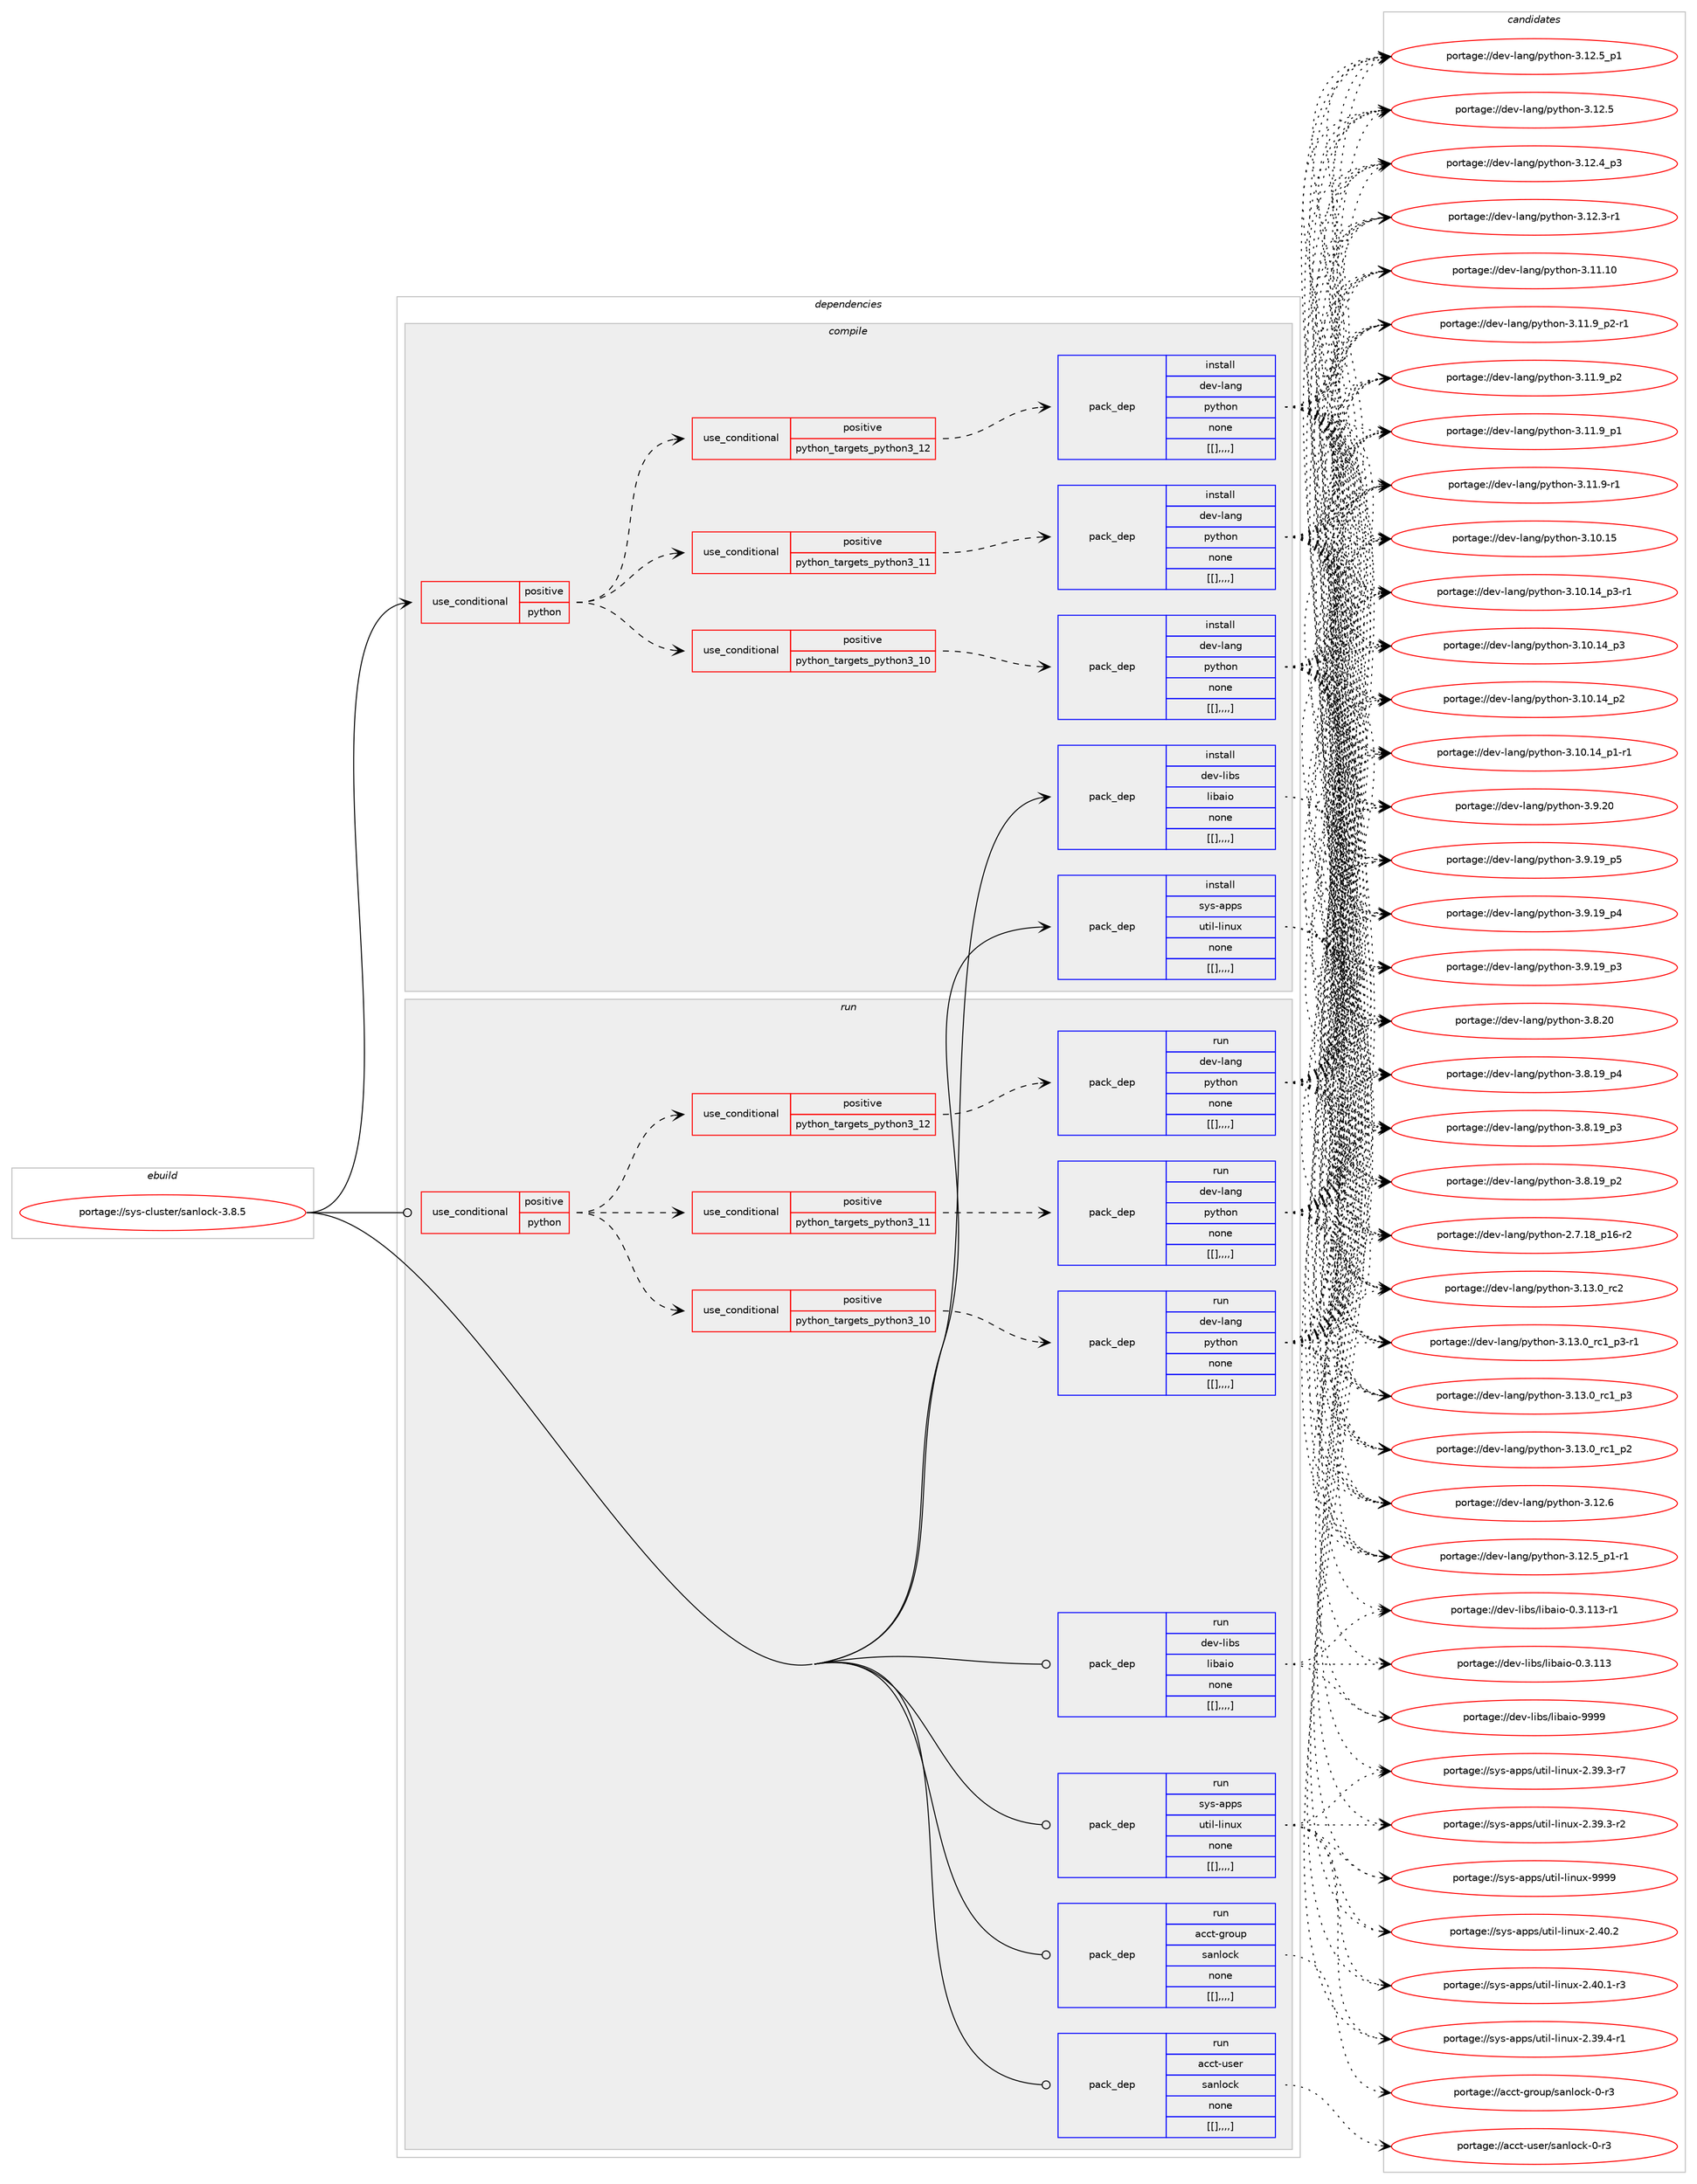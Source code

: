 digraph prolog {

# *************
# Graph options
# *************

newrank=true;
concentrate=true;
compound=true;
graph [rankdir=LR,fontname=Helvetica,fontsize=10,ranksep=1.5];#, ranksep=2.5, nodesep=0.2];
edge  [arrowhead=vee];
node  [fontname=Helvetica,fontsize=10];

# **********
# The ebuild
# **********

subgraph cluster_leftcol {
color=gray;
label=<<i>ebuild</i>>;
id [label="portage://sys-cluster/sanlock-3.8.5", color=red, width=4, href="../sys-cluster/sanlock-3.8.5.svg"];
}

# ****************
# The dependencies
# ****************

subgraph cluster_midcol {
color=gray;
label=<<i>dependencies</i>>;
subgraph cluster_compile {
fillcolor="#eeeeee";
style=filled;
label=<<i>compile</i>>;
subgraph cond119126 {
dependency449454 [label=<<TABLE BORDER="0" CELLBORDER="1" CELLSPACING="0" CELLPADDING="4"><TR><TD ROWSPAN="3" CELLPADDING="10">use_conditional</TD></TR><TR><TD>positive</TD></TR><TR><TD>python</TD></TR></TABLE>>, shape=none, color=red];
subgraph cond119127 {
dependency449455 [label=<<TABLE BORDER="0" CELLBORDER="1" CELLSPACING="0" CELLPADDING="4"><TR><TD ROWSPAN="3" CELLPADDING="10">use_conditional</TD></TR><TR><TD>positive</TD></TR><TR><TD>python_targets_python3_10</TD></TR></TABLE>>, shape=none, color=red];
subgraph pack327249 {
dependency449456 [label=<<TABLE BORDER="0" CELLBORDER="1" CELLSPACING="0" CELLPADDING="4" WIDTH="220"><TR><TD ROWSPAN="6" CELLPADDING="30">pack_dep</TD></TR><TR><TD WIDTH="110">install</TD></TR><TR><TD>dev-lang</TD></TR><TR><TD>python</TD></TR><TR><TD>none</TD></TR><TR><TD>[[],,,,]</TD></TR></TABLE>>, shape=none, color=blue];
}
dependency449455:e -> dependency449456:w [weight=20,style="dashed",arrowhead="vee"];
}
dependency449454:e -> dependency449455:w [weight=20,style="dashed",arrowhead="vee"];
subgraph cond119128 {
dependency449457 [label=<<TABLE BORDER="0" CELLBORDER="1" CELLSPACING="0" CELLPADDING="4"><TR><TD ROWSPAN="3" CELLPADDING="10">use_conditional</TD></TR><TR><TD>positive</TD></TR><TR><TD>python_targets_python3_11</TD></TR></TABLE>>, shape=none, color=red];
subgraph pack327250 {
dependency449458 [label=<<TABLE BORDER="0" CELLBORDER="1" CELLSPACING="0" CELLPADDING="4" WIDTH="220"><TR><TD ROWSPAN="6" CELLPADDING="30">pack_dep</TD></TR><TR><TD WIDTH="110">install</TD></TR><TR><TD>dev-lang</TD></TR><TR><TD>python</TD></TR><TR><TD>none</TD></TR><TR><TD>[[],,,,]</TD></TR></TABLE>>, shape=none, color=blue];
}
dependency449457:e -> dependency449458:w [weight=20,style="dashed",arrowhead="vee"];
}
dependency449454:e -> dependency449457:w [weight=20,style="dashed",arrowhead="vee"];
subgraph cond119129 {
dependency449459 [label=<<TABLE BORDER="0" CELLBORDER="1" CELLSPACING="0" CELLPADDING="4"><TR><TD ROWSPAN="3" CELLPADDING="10">use_conditional</TD></TR><TR><TD>positive</TD></TR><TR><TD>python_targets_python3_12</TD></TR></TABLE>>, shape=none, color=red];
subgraph pack327251 {
dependency449460 [label=<<TABLE BORDER="0" CELLBORDER="1" CELLSPACING="0" CELLPADDING="4" WIDTH="220"><TR><TD ROWSPAN="6" CELLPADDING="30">pack_dep</TD></TR><TR><TD WIDTH="110">install</TD></TR><TR><TD>dev-lang</TD></TR><TR><TD>python</TD></TR><TR><TD>none</TD></TR><TR><TD>[[],,,,]</TD></TR></TABLE>>, shape=none, color=blue];
}
dependency449459:e -> dependency449460:w [weight=20,style="dashed",arrowhead="vee"];
}
dependency449454:e -> dependency449459:w [weight=20,style="dashed",arrowhead="vee"];
}
id:e -> dependency449454:w [weight=20,style="solid",arrowhead="vee"];
subgraph pack327252 {
dependency449461 [label=<<TABLE BORDER="0" CELLBORDER="1" CELLSPACING="0" CELLPADDING="4" WIDTH="220"><TR><TD ROWSPAN="6" CELLPADDING="30">pack_dep</TD></TR><TR><TD WIDTH="110">install</TD></TR><TR><TD>dev-libs</TD></TR><TR><TD>libaio</TD></TR><TR><TD>none</TD></TR><TR><TD>[[],,,,]</TD></TR></TABLE>>, shape=none, color=blue];
}
id:e -> dependency449461:w [weight=20,style="solid",arrowhead="vee"];
subgraph pack327253 {
dependency449462 [label=<<TABLE BORDER="0" CELLBORDER="1" CELLSPACING="0" CELLPADDING="4" WIDTH="220"><TR><TD ROWSPAN="6" CELLPADDING="30">pack_dep</TD></TR><TR><TD WIDTH="110">install</TD></TR><TR><TD>sys-apps</TD></TR><TR><TD>util-linux</TD></TR><TR><TD>none</TD></TR><TR><TD>[[],,,,]</TD></TR></TABLE>>, shape=none, color=blue];
}
id:e -> dependency449462:w [weight=20,style="solid",arrowhead="vee"];
}
subgraph cluster_compileandrun {
fillcolor="#eeeeee";
style=filled;
label=<<i>compile and run</i>>;
}
subgraph cluster_run {
fillcolor="#eeeeee";
style=filled;
label=<<i>run</i>>;
subgraph cond119130 {
dependency449463 [label=<<TABLE BORDER="0" CELLBORDER="1" CELLSPACING="0" CELLPADDING="4"><TR><TD ROWSPAN="3" CELLPADDING="10">use_conditional</TD></TR><TR><TD>positive</TD></TR><TR><TD>python</TD></TR></TABLE>>, shape=none, color=red];
subgraph cond119131 {
dependency449464 [label=<<TABLE BORDER="0" CELLBORDER="1" CELLSPACING="0" CELLPADDING="4"><TR><TD ROWSPAN="3" CELLPADDING="10">use_conditional</TD></TR><TR><TD>positive</TD></TR><TR><TD>python_targets_python3_10</TD></TR></TABLE>>, shape=none, color=red];
subgraph pack327254 {
dependency449465 [label=<<TABLE BORDER="0" CELLBORDER="1" CELLSPACING="0" CELLPADDING="4" WIDTH="220"><TR><TD ROWSPAN="6" CELLPADDING="30">pack_dep</TD></TR><TR><TD WIDTH="110">run</TD></TR><TR><TD>dev-lang</TD></TR><TR><TD>python</TD></TR><TR><TD>none</TD></TR><TR><TD>[[],,,,]</TD></TR></TABLE>>, shape=none, color=blue];
}
dependency449464:e -> dependency449465:w [weight=20,style="dashed",arrowhead="vee"];
}
dependency449463:e -> dependency449464:w [weight=20,style="dashed",arrowhead="vee"];
subgraph cond119132 {
dependency449466 [label=<<TABLE BORDER="0" CELLBORDER="1" CELLSPACING="0" CELLPADDING="4"><TR><TD ROWSPAN="3" CELLPADDING="10">use_conditional</TD></TR><TR><TD>positive</TD></TR><TR><TD>python_targets_python3_11</TD></TR></TABLE>>, shape=none, color=red];
subgraph pack327255 {
dependency449467 [label=<<TABLE BORDER="0" CELLBORDER="1" CELLSPACING="0" CELLPADDING="4" WIDTH="220"><TR><TD ROWSPAN="6" CELLPADDING="30">pack_dep</TD></TR><TR><TD WIDTH="110">run</TD></TR><TR><TD>dev-lang</TD></TR><TR><TD>python</TD></TR><TR><TD>none</TD></TR><TR><TD>[[],,,,]</TD></TR></TABLE>>, shape=none, color=blue];
}
dependency449466:e -> dependency449467:w [weight=20,style="dashed",arrowhead="vee"];
}
dependency449463:e -> dependency449466:w [weight=20,style="dashed",arrowhead="vee"];
subgraph cond119133 {
dependency449468 [label=<<TABLE BORDER="0" CELLBORDER="1" CELLSPACING="0" CELLPADDING="4"><TR><TD ROWSPAN="3" CELLPADDING="10">use_conditional</TD></TR><TR><TD>positive</TD></TR><TR><TD>python_targets_python3_12</TD></TR></TABLE>>, shape=none, color=red];
subgraph pack327256 {
dependency449469 [label=<<TABLE BORDER="0" CELLBORDER="1" CELLSPACING="0" CELLPADDING="4" WIDTH="220"><TR><TD ROWSPAN="6" CELLPADDING="30">pack_dep</TD></TR><TR><TD WIDTH="110">run</TD></TR><TR><TD>dev-lang</TD></TR><TR><TD>python</TD></TR><TR><TD>none</TD></TR><TR><TD>[[],,,,]</TD></TR></TABLE>>, shape=none, color=blue];
}
dependency449468:e -> dependency449469:w [weight=20,style="dashed",arrowhead="vee"];
}
dependency449463:e -> dependency449468:w [weight=20,style="dashed",arrowhead="vee"];
}
id:e -> dependency449463:w [weight=20,style="solid",arrowhead="odot"];
subgraph pack327257 {
dependency449470 [label=<<TABLE BORDER="0" CELLBORDER="1" CELLSPACING="0" CELLPADDING="4" WIDTH="220"><TR><TD ROWSPAN="6" CELLPADDING="30">pack_dep</TD></TR><TR><TD WIDTH="110">run</TD></TR><TR><TD>acct-group</TD></TR><TR><TD>sanlock</TD></TR><TR><TD>none</TD></TR><TR><TD>[[],,,,]</TD></TR></TABLE>>, shape=none, color=blue];
}
id:e -> dependency449470:w [weight=20,style="solid",arrowhead="odot"];
subgraph pack327258 {
dependency449471 [label=<<TABLE BORDER="0" CELLBORDER="1" CELLSPACING="0" CELLPADDING="4" WIDTH="220"><TR><TD ROWSPAN="6" CELLPADDING="30">pack_dep</TD></TR><TR><TD WIDTH="110">run</TD></TR><TR><TD>acct-user</TD></TR><TR><TD>sanlock</TD></TR><TR><TD>none</TD></TR><TR><TD>[[],,,,]</TD></TR></TABLE>>, shape=none, color=blue];
}
id:e -> dependency449471:w [weight=20,style="solid",arrowhead="odot"];
subgraph pack327259 {
dependency449472 [label=<<TABLE BORDER="0" CELLBORDER="1" CELLSPACING="0" CELLPADDING="4" WIDTH="220"><TR><TD ROWSPAN="6" CELLPADDING="30">pack_dep</TD></TR><TR><TD WIDTH="110">run</TD></TR><TR><TD>dev-libs</TD></TR><TR><TD>libaio</TD></TR><TR><TD>none</TD></TR><TR><TD>[[],,,,]</TD></TR></TABLE>>, shape=none, color=blue];
}
id:e -> dependency449472:w [weight=20,style="solid",arrowhead="odot"];
subgraph pack327260 {
dependency449473 [label=<<TABLE BORDER="0" CELLBORDER="1" CELLSPACING="0" CELLPADDING="4" WIDTH="220"><TR><TD ROWSPAN="6" CELLPADDING="30">pack_dep</TD></TR><TR><TD WIDTH="110">run</TD></TR><TR><TD>sys-apps</TD></TR><TR><TD>util-linux</TD></TR><TR><TD>none</TD></TR><TR><TD>[[],,,,]</TD></TR></TABLE>>, shape=none, color=blue];
}
id:e -> dependency449473:w [weight=20,style="solid",arrowhead="odot"];
}
}

# **************
# The candidates
# **************

subgraph cluster_choices {
rank=same;
color=gray;
label=<<i>candidates</i>>;

subgraph choice327249 {
color=black;
nodesep=1;
choice10010111845108971101034711212111610411111045514649514648951149950 [label="portage://dev-lang/python-3.13.0_rc2", color=red, width=4,href="../dev-lang/python-3.13.0_rc2.svg"];
choice1001011184510897110103471121211161041111104551464951464895114994995112514511449 [label="portage://dev-lang/python-3.13.0_rc1_p3-r1", color=red, width=4,href="../dev-lang/python-3.13.0_rc1_p3-r1.svg"];
choice100101118451089711010347112121116104111110455146495146489511499499511251 [label="portage://dev-lang/python-3.13.0_rc1_p3", color=red, width=4,href="../dev-lang/python-3.13.0_rc1_p3.svg"];
choice100101118451089711010347112121116104111110455146495146489511499499511250 [label="portage://dev-lang/python-3.13.0_rc1_p2", color=red, width=4,href="../dev-lang/python-3.13.0_rc1_p2.svg"];
choice10010111845108971101034711212111610411111045514649504654 [label="portage://dev-lang/python-3.12.6", color=red, width=4,href="../dev-lang/python-3.12.6.svg"];
choice1001011184510897110103471121211161041111104551464950465395112494511449 [label="portage://dev-lang/python-3.12.5_p1-r1", color=red, width=4,href="../dev-lang/python-3.12.5_p1-r1.svg"];
choice100101118451089711010347112121116104111110455146495046539511249 [label="portage://dev-lang/python-3.12.5_p1", color=red, width=4,href="../dev-lang/python-3.12.5_p1.svg"];
choice10010111845108971101034711212111610411111045514649504653 [label="portage://dev-lang/python-3.12.5", color=red, width=4,href="../dev-lang/python-3.12.5.svg"];
choice100101118451089711010347112121116104111110455146495046529511251 [label="portage://dev-lang/python-3.12.4_p3", color=red, width=4,href="../dev-lang/python-3.12.4_p3.svg"];
choice100101118451089711010347112121116104111110455146495046514511449 [label="portage://dev-lang/python-3.12.3-r1", color=red, width=4,href="../dev-lang/python-3.12.3-r1.svg"];
choice1001011184510897110103471121211161041111104551464949464948 [label="portage://dev-lang/python-3.11.10", color=red, width=4,href="../dev-lang/python-3.11.10.svg"];
choice1001011184510897110103471121211161041111104551464949465795112504511449 [label="portage://dev-lang/python-3.11.9_p2-r1", color=red, width=4,href="../dev-lang/python-3.11.9_p2-r1.svg"];
choice100101118451089711010347112121116104111110455146494946579511250 [label="portage://dev-lang/python-3.11.9_p2", color=red, width=4,href="../dev-lang/python-3.11.9_p2.svg"];
choice100101118451089711010347112121116104111110455146494946579511249 [label="portage://dev-lang/python-3.11.9_p1", color=red, width=4,href="../dev-lang/python-3.11.9_p1.svg"];
choice100101118451089711010347112121116104111110455146494946574511449 [label="portage://dev-lang/python-3.11.9-r1", color=red, width=4,href="../dev-lang/python-3.11.9-r1.svg"];
choice1001011184510897110103471121211161041111104551464948464953 [label="portage://dev-lang/python-3.10.15", color=red, width=4,href="../dev-lang/python-3.10.15.svg"];
choice100101118451089711010347112121116104111110455146494846495295112514511449 [label="portage://dev-lang/python-3.10.14_p3-r1", color=red, width=4,href="../dev-lang/python-3.10.14_p3-r1.svg"];
choice10010111845108971101034711212111610411111045514649484649529511251 [label="portage://dev-lang/python-3.10.14_p3", color=red, width=4,href="../dev-lang/python-3.10.14_p3.svg"];
choice10010111845108971101034711212111610411111045514649484649529511250 [label="portage://dev-lang/python-3.10.14_p2", color=red, width=4,href="../dev-lang/python-3.10.14_p2.svg"];
choice100101118451089711010347112121116104111110455146494846495295112494511449 [label="portage://dev-lang/python-3.10.14_p1-r1", color=red, width=4,href="../dev-lang/python-3.10.14_p1-r1.svg"];
choice10010111845108971101034711212111610411111045514657465048 [label="portage://dev-lang/python-3.9.20", color=red, width=4,href="../dev-lang/python-3.9.20.svg"];
choice100101118451089711010347112121116104111110455146574649579511253 [label="portage://dev-lang/python-3.9.19_p5", color=red, width=4,href="../dev-lang/python-3.9.19_p5.svg"];
choice100101118451089711010347112121116104111110455146574649579511252 [label="portage://dev-lang/python-3.9.19_p4", color=red, width=4,href="../dev-lang/python-3.9.19_p4.svg"];
choice100101118451089711010347112121116104111110455146574649579511251 [label="portage://dev-lang/python-3.9.19_p3", color=red, width=4,href="../dev-lang/python-3.9.19_p3.svg"];
choice10010111845108971101034711212111610411111045514656465048 [label="portage://dev-lang/python-3.8.20", color=red, width=4,href="../dev-lang/python-3.8.20.svg"];
choice100101118451089711010347112121116104111110455146564649579511252 [label="portage://dev-lang/python-3.8.19_p4", color=red, width=4,href="../dev-lang/python-3.8.19_p4.svg"];
choice100101118451089711010347112121116104111110455146564649579511251 [label="portage://dev-lang/python-3.8.19_p3", color=red, width=4,href="../dev-lang/python-3.8.19_p3.svg"];
choice100101118451089711010347112121116104111110455146564649579511250 [label="portage://dev-lang/python-3.8.19_p2", color=red, width=4,href="../dev-lang/python-3.8.19_p2.svg"];
choice100101118451089711010347112121116104111110455046554649569511249544511450 [label="portage://dev-lang/python-2.7.18_p16-r2", color=red, width=4,href="../dev-lang/python-2.7.18_p16-r2.svg"];
dependency449456:e -> choice10010111845108971101034711212111610411111045514649514648951149950:w [style=dotted,weight="100"];
dependency449456:e -> choice1001011184510897110103471121211161041111104551464951464895114994995112514511449:w [style=dotted,weight="100"];
dependency449456:e -> choice100101118451089711010347112121116104111110455146495146489511499499511251:w [style=dotted,weight="100"];
dependency449456:e -> choice100101118451089711010347112121116104111110455146495146489511499499511250:w [style=dotted,weight="100"];
dependency449456:e -> choice10010111845108971101034711212111610411111045514649504654:w [style=dotted,weight="100"];
dependency449456:e -> choice1001011184510897110103471121211161041111104551464950465395112494511449:w [style=dotted,weight="100"];
dependency449456:e -> choice100101118451089711010347112121116104111110455146495046539511249:w [style=dotted,weight="100"];
dependency449456:e -> choice10010111845108971101034711212111610411111045514649504653:w [style=dotted,weight="100"];
dependency449456:e -> choice100101118451089711010347112121116104111110455146495046529511251:w [style=dotted,weight="100"];
dependency449456:e -> choice100101118451089711010347112121116104111110455146495046514511449:w [style=dotted,weight="100"];
dependency449456:e -> choice1001011184510897110103471121211161041111104551464949464948:w [style=dotted,weight="100"];
dependency449456:e -> choice1001011184510897110103471121211161041111104551464949465795112504511449:w [style=dotted,weight="100"];
dependency449456:e -> choice100101118451089711010347112121116104111110455146494946579511250:w [style=dotted,weight="100"];
dependency449456:e -> choice100101118451089711010347112121116104111110455146494946579511249:w [style=dotted,weight="100"];
dependency449456:e -> choice100101118451089711010347112121116104111110455146494946574511449:w [style=dotted,weight="100"];
dependency449456:e -> choice1001011184510897110103471121211161041111104551464948464953:w [style=dotted,weight="100"];
dependency449456:e -> choice100101118451089711010347112121116104111110455146494846495295112514511449:w [style=dotted,weight="100"];
dependency449456:e -> choice10010111845108971101034711212111610411111045514649484649529511251:w [style=dotted,weight="100"];
dependency449456:e -> choice10010111845108971101034711212111610411111045514649484649529511250:w [style=dotted,weight="100"];
dependency449456:e -> choice100101118451089711010347112121116104111110455146494846495295112494511449:w [style=dotted,weight="100"];
dependency449456:e -> choice10010111845108971101034711212111610411111045514657465048:w [style=dotted,weight="100"];
dependency449456:e -> choice100101118451089711010347112121116104111110455146574649579511253:w [style=dotted,weight="100"];
dependency449456:e -> choice100101118451089711010347112121116104111110455146574649579511252:w [style=dotted,weight="100"];
dependency449456:e -> choice100101118451089711010347112121116104111110455146574649579511251:w [style=dotted,weight="100"];
dependency449456:e -> choice10010111845108971101034711212111610411111045514656465048:w [style=dotted,weight="100"];
dependency449456:e -> choice100101118451089711010347112121116104111110455146564649579511252:w [style=dotted,weight="100"];
dependency449456:e -> choice100101118451089711010347112121116104111110455146564649579511251:w [style=dotted,weight="100"];
dependency449456:e -> choice100101118451089711010347112121116104111110455146564649579511250:w [style=dotted,weight="100"];
dependency449456:e -> choice100101118451089711010347112121116104111110455046554649569511249544511450:w [style=dotted,weight="100"];
}
subgraph choice327250 {
color=black;
nodesep=1;
choice10010111845108971101034711212111610411111045514649514648951149950 [label="portage://dev-lang/python-3.13.0_rc2", color=red, width=4,href="../dev-lang/python-3.13.0_rc2.svg"];
choice1001011184510897110103471121211161041111104551464951464895114994995112514511449 [label="portage://dev-lang/python-3.13.0_rc1_p3-r1", color=red, width=4,href="../dev-lang/python-3.13.0_rc1_p3-r1.svg"];
choice100101118451089711010347112121116104111110455146495146489511499499511251 [label="portage://dev-lang/python-3.13.0_rc1_p3", color=red, width=4,href="../dev-lang/python-3.13.0_rc1_p3.svg"];
choice100101118451089711010347112121116104111110455146495146489511499499511250 [label="portage://dev-lang/python-3.13.0_rc1_p2", color=red, width=4,href="../dev-lang/python-3.13.0_rc1_p2.svg"];
choice10010111845108971101034711212111610411111045514649504654 [label="portage://dev-lang/python-3.12.6", color=red, width=4,href="../dev-lang/python-3.12.6.svg"];
choice1001011184510897110103471121211161041111104551464950465395112494511449 [label="portage://dev-lang/python-3.12.5_p1-r1", color=red, width=4,href="../dev-lang/python-3.12.5_p1-r1.svg"];
choice100101118451089711010347112121116104111110455146495046539511249 [label="portage://dev-lang/python-3.12.5_p1", color=red, width=4,href="../dev-lang/python-3.12.5_p1.svg"];
choice10010111845108971101034711212111610411111045514649504653 [label="portage://dev-lang/python-3.12.5", color=red, width=4,href="../dev-lang/python-3.12.5.svg"];
choice100101118451089711010347112121116104111110455146495046529511251 [label="portage://dev-lang/python-3.12.4_p3", color=red, width=4,href="../dev-lang/python-3.12.4_p3.svg"];
choice100101118451089711010347112121116104111110455146495046514511449 [label="portage://dev-lang/python-3.12.3-r1", color=red, width=4,href="../dev-lang/python-3.12.3-r1.svg"];
choice1001011184510897110103471121211161041111104551464949464948 [label="portage://dev-lang/python-3.11.10", color=red, width=4,href="../dev-lang/python-3.11.10.svg"];
choice1001011184510897110103471121211161041111104551464949465795112504511449 [label="portage://dev-lang/python-3.11.9_p2-r1", color=red, width=4,href="../dev-lang/python-3.11.9_p2-r1.svg"];
choice100101118451089711010347112121116104111110455146494946579511250 [label="portage://dev-lang/python-3.11.9_p2", color=red, width=4,href="../dev-lang/python-3.11.9_p2.svg"];
choice100101118451089711010347112121116104111110455146494946579511249 [label="portage://dev-lang/python-3.11.9_p1", color=red, width=4,href="../dev-lang/python-3.11.9_p1.svg"];
choice100101118451089711010347112121116104111110455146494946574511449 [label="portage://dev-lang/python-3.11.9-r1", color=red, width=4,href="../dev-lang/python-3.11.9-r1.svg"];
choice1001011184510897110103471121211161041111104551464948464953 [label="portage://dev-lang/python-3.10.15", color=red, width=4,href="../dev-lang/python-3.10.15.svg"];
choice100101118451089711010347112121116104111110455146494846495295112514511449 [label="portage://dev-lang/python-3.10.14_p3-r1", color=red, width=4,href="../dev-lang/python-3.10.14_p3-r1.svg"];
choice10010111845108971101034711212111610411111045514649484649529511251 [label="portage://dev-lang/python-3.10.14_p3", color=red, width=4,href="../dev-lang/python-3.10.14_p3.svg"];
choice10010111845108971101034711212111610411111045514649484649529511250 [label="portage://dev-lang/python-3.10.14_p2", color=red, width=4,href="../dev-lang/python-3.10.14_p2.svg"];
choice100101118451089711010347112121116104111110455146494846495295112494511449 [label="portage://dev-lang/python-3.10.14_p1-r1", color=red, width=4,href="../dev-lang/python-3.10.14_p1-r1.svg"];
choice10010111845108971101034711212111610411111045514657465048 [label="portage://dev-lang/python-3.9.20", color=red, width=4,href="../dev-lang/python-3.9.20.svg"];
choice100101118451089711010347112121116104111110455146574649579511253 [label="portage://dev-lang/python-3.9.19_p5", color=red, width=4,href="../dev-lang/python-3.9.19_p5.svg"];
choice100101118451089711010347112121116104111110455146574649579511252 [label="portage://dev-lang/python-3.9.19_p4", color=red, width=4,href="../dev-lang/python-3.9.19_p4.svg"];
choice100101118451089711010347112121116104111110455146574649579511251 [label="portage://dev-lang/python-3.9.19_p3", color=red, width=4,href="../dev-lang/python-3.9.19_p3.svg"];
choice10010111845108971101034711212111610411111045514656465048 [label="portage://dev-lang/python-3.8.20", color=red, width=4,href="../dev-lang/python-3.8.20.svg"];
choice100101118451089711010347112121116104111110455146564649579511252 [label="portage://dev-lang/python-3.8.19_p4", color=red, width=4,href="../dev-lang/python-3.8.19_p4.svg"];
choice100101118451089711010347112121116104111110455146564649579511251 [label="portage://dev-lang/python-3.8.19_p3", color=red, width=4,href="../dev-lang/python-3.8.19_p3.svg"];
choice100101118451089711010347112121116104111110455146564649579511250 [label="portage://dev-lang/python-3.8.19_p2", color=red, width=4,href="../dev-lang/python-3.8.19_p2.svg"];
choice100101118451089711010347112121116104111110455046554649569511249544511450 [label="portage://dev-lang/python-2.7.18_p16-r2", color=red, width=4,href="../dev-lang/python-2.7.18_p16-r2.svg"];
dependency449458:e -> choice10010111845108971101034711212111610411111045514649514648951149950:w [style=dotted,weight="100"];
dependency449458:e -> choice1001011184510897110103471121211161041111104551464951464895114994995112514511449:w [style=dotted,weight="100"];
dependency449458:e -> choice100101118451089711010347112121116104111110455146495146489511499499511251:w [style=dotted,weight="100"];
dependency449458:e -> choice100101118451089711010347112121116104111110455146495146489511499499511250:w [style=dotted,weight="100"];
dependency449458:e -> choice10010111845108971101034711212111610411111045514649504654:w [style=dotted,weight="100"];
dependency449458:e -> choice1001011184510897110103471121211161041111104551464950465395112494511449:w [style=dotted,weight="100"];
dependency449458:e -> choice100101118451089711010347112121116104111110455146495046539511249:w [style=dotted,weight="100"];
dependency449458:e -> choice10010111845108971101034711212111610411111045514649504653:w [style=dotted,weight="100"];
dependency449458:e -> choice100101118451089711010347112121116104111110455146495046529511251:w [style=dotted,weight="100"];
dependency449458:e -> choice100101118451089711010347112121116104111110455146495046514511449:w [style=dotted,weight="100"];
dependency449458:e -> choice1001011184510897110103471121211161041111104551464949464948:w [style=dotted,weight="100"];
dependency449458:e -> choice1001011184510897110103471121211161041111104551464949465795112504511449:w [style=dotted,weight="100"];
dependency449458:e -> choice100101118451089711010347112121116104111110455146494946579511250:w [style=dotted,weight="100"];
dependency449458:e -> choice100101118451089711010347112121116104111110455146494946579511249:w [style=dotted,weight="100"];
dependency449458:e -> choice100101118451089711010347112121116104111110455146494946574511449:w [style=dotted,weight="100"];
dependency449458:e -> choice1001011184510897110103471121211161041111104551464948464953:w [style=dotted,weight="100"];
dependency449458:e -> choice100101118451089711010347112121116104111110455146494846495295112514511449:w [style=dotted,weight="100"];
dependency449458:e -> choice10010111845108971101034711212111610411111045514649484649529511251:w [style=dotted,weight="100"];
dependency449458:e -> choice10010111845108971101034711212111610411111045514649484649529511250:w [style=dotted,weight="100"];
dependency449458:e -> choice100101118451089711010347112121116104111110455146494846495295112494511449:w [style=dotted,weight="100"];
dependency449458:e -> choice10010111845108971101034711212111610411111045514657465048:w [style=dotted,weight="100"];
dependency449458:e -> choice100101118451089711010347112121116104111110455146574649579511253:w [style=dotted,weight="100"];
dependency449458:e -> choice100101118451089711010347112121116104111110455146574649579511252:w [style=dotted,weight="100"];
dependency449458:e -> choice100101118451089711010347112121116104111110455146574649579511251:w [style=dotted,weight="100"];
dependency449458:e -> choice10010111845108971101034711212111610411111045514656465048:w [style=dotted,weight="100"];
dependency449458:e -> choice100101118451089711010347112121116104111110455146564649579511252:w [style=dotted,weight="100"];
dependency449458:e -> choice100101118451089711010347112121116104111110455146564649579511251:w [style=dotted,weight="100"];
dependency449458:e -> choice100101118451089711010347112121116104111110455146564649579511250:w [style=dotted,weight="100"];
dependency449458:e -> choice100101118451089711010347112121116104111110455046554649569511249544511450:w [style=dotted,weight="100"];
}
subgraph choice327251 {
color=black;
nodesep=1;
choice10010111845108971101034711212111610411111045514649514648951149950 [label="portage://dev-lang/python-3.13.0_rc2", color=red, width=4,href="../dev-lang/python-3.13.0_rc2.svg"];
choice1001011184510897110103471121211161041111104551464951464895114994995112514511449 [label="portage://dev-lang/python-3.13.0_rc1_p3-r1", color=red, width=4,href="../dev-lang/python-3.13.0_rc1_p3-r1.svg"];
choice100101118451089711010347112121116104111110455146495146489511499499511251 [label="portage://dev-lang/python-3.13.0_rc1_p3", color=red, width=4,href="../dev-lang/python-3.13.0_rc1_p3.svg"];
choice100101118451089711010347112121116104111110455146495146489511499499511250 [label="portage://dev-lang/python-3.13.0_rc1_p2", color=red, width=4,href="../dev-lang/python-3.13.0_rc1_p2.svg"];
choice10010111845108971101034711212111610411111045514649504654 [label="portage://dev-lang/python-3.12.6", color=red, width=4,href="../dev-lang/python-3.12.6.svg"];
choice1001011184510897110103471121211161041111104551464950465395112494511449 [label="portage://dev-lang/python-3.12.5_p1-r1", color=red, width=4,href="../dev-lang/python-3.12.5_p1-r1.svg"];
choice100101118451089711010347112121116104111110455146495046539511249 [label="portage://dev-lang/python-3.12.5_p1", color=red, width=4,href="../dev-lang/python-3.12.5_p1.svg"];
choice10010111845108971101034711212111610411111045514649504653 [label="portage://dev-lang/python-3.12.5", color=red, width=4,href="../dev-lang/python-3.12.5.svg"];
choice100101118451089711010347112121116104111110455146495046529511251 [label="portage://dev-lang/python-3.12.4_p3", color=red, width=4,href="../dev-lang/python-3.12.4_p3.svg"];
choice100101118451089711010347112121116104111110455146495046514511449 [label="portage://dev-lang/python-3.12.3-r1", color=red, width=4,href="../dev-lang/python-3.12.3-r1.svg"];
choice1001011184510897110103471121211161041111104551464949464948 [label="portage://dev-lang/python-3.11.10", color=red, width=4,href="../dev-lang/python-3.11.10.svg"];
choice1001011184510897110103471121211161041111104551464949465795112504511449 [label="portage://dev-lang/python-3.11.9_p2-r1", color=red, width=4,href="../dev-lang/python-3.11.9_p2-r1.svg"];
choice100101118451089711010347112121116104111110455146494946579511250 [label="portage://dev-lang/python-3.11.9_p2", color=red, width=4,href="../dev-lang/python-3.11.9_p2.svg"];
choice100101118451089711010347112121116104111110455146494946579511249 [label="portage://dev-lang/python-3.11.9_p1", color=red, width=4,href="../dev-lang/python-3.11.9_p1.svg"];
choice100101118451089711010347112121116104111110455146494946574511449 [label="portage://dev-lang/python-3.11.9-r1", color=red, width=4,href="../dev-lang/python-3.11.9-r1.svg"];
choice1001011184510897110103471121211161041111104551464948464953 [label="portage://dev-lang/python-3.10.15", color=red, width=4,href="../dev-lang/python-3.10.15.svg"];
choice100101118451089711010347112121116104111110455146494846495295112514511449 [label="portage://dev-lang/python-3.10.14_p3-r1", color=red, width=4,href="../dev-lang/python-3.10.14_p3-r1.svg"];
choice10010111845108971101034711212111610411111045514649484649529511251 [label="portage://dev-lang/python-3.10.14_p3", color=red, width=4,href="../dev-lang/python-3.10.14_p3.svg"];
choice10010111845108971101034711212111610411111045514649484649529511250 [label="portage://dev-lang/python-3.10.14_p2", color=red, width=4,href="../dev-lang/python-3.10.14_p2.svg"];
choice100101118451089711010347112121116104111110455146494846495295112494511449 [label="portage://dev-lang/python-3.10.14_p1-r1", color=red, width=4,href="../dev-lang/python-3.10.14_p1-r1.svg"];
choice10010111845108971101034711212111610411111045514657465048 [label="portage://dev-lang/python-3.9.20", color=red, width=4,href="../dev-lang/python-3.9.20.svg"];
choice100101118451089711010347112121116104111110455146574649579511253 [label="portage://dev-lang/python-3.9.19_p5", color=red, width=4,href="../dev-lang/python-3.9.19_p5.svg"];
choice100101118451089711010347112121116104111110455146574649579511252 [label="portage://dev-lang/python-3.9.19_p4", color=red, width=4,href="../dev-lang/python-3.9.19_p4.svg"];
choice100101118451089711010347112121116104111110455146574649579511251 [label="portage://dev-lang/python-3.9.19_p3", color=red, width=4,href="../dev-lang/python-3.9.19_p3.svg"];
choice10010111845108971101034711212111610411111045514656465048 [label="portage://dev-lang/python-3.8.20", color=red, width=4,href="../dev-lang/python-3.8.20.svg"];
choice100101118451089711010347112121116104111110455146564649579511252 [label="portage://dev-lang/python-3.8.19_p4", color=red, width=4,href="../dev-lang/python-3.8.19_p4.svg"];
choice100101118451089711010347112121116104111110455146564649579511251 [label="portage://dev-lang/python-3.8.19_p3", color=red, width=4,href="../dev-lang/python-3.8.19_p3.svg"];
choice100101118451089711010347112121116104111110455146564649579511250 [label="portage://dev-lang/python-3.8.19_p2", color=red, width=4,href="../dev-lang/python-3.8.19_p2.svg"];
choice100101118451089711010347112121116104111110455046554649569511249544511450 [label="portage://dev-lang/python-2.7.18_p16-r2", color=red, width=4,href="../dev-lang/python-2.7.18_p16-r2.svg"];
dependency449460:e -> choice10010111845108971101034711212111610411111045514649514648951149950:w [style=dotted,weight="100"];
dependency449460:e -> choice1001011184510897110103471121211161041111104551464951464895114994995112514511449:w [style=dotted,weight="100"];
dependency449460:e -> choice100101118451089711010347112121116104111110455146495146489511499499511251:w [style=dotted,weight="100"];
dependency449460:e -> choice100101118451089711010347112121116104111110455146495146489511499499511250:w [style=dotted,weight="100"];
dependency449460:e -> choice10010111845108971101034711212111610411111045514649504654:w [style=dotted,weight="100"];
dependency449460:e -> choice1001011184510897110103471121211161041111104551464950465395112494511449:w [style=dotted,weight="100"];
dependency449460:e -> choice100101118451089711010347112121116104111110455146495046539511249:w [style=dotted,weight="100"];
dependency449460:e -> choice10010111845108971101034711212111610411111045514649504653:w [style=dotted,weight="100"];
dependency449460:e -> choice100101118451089711010347112121116104111110455146495046529511251:w [style=dotted,weight="100"];
dependency449460:e -> choice100101118451089711010347112121116104111110455146495046514511449:w [style=dotted,weight="100"];
dependency449460:e -> choice1001011184510897110103471121211161041111104551464949464948:w [style=dotted,weight="100"];
dependency449460:e -> choice1001011184510897110103471121211161041111104551464949465795112504511449:w [style=dotted,weight="100"];
dependency449460:e -> choice100101118451089711010347112121116104111110455146494946579511250:w [style=dotted,weight="100"];
dependency449460:e -> choice100101118451089711010347112121116104111110455146494946579511249:w [style=dotted,weight="100"];
dependency449460:e -> choice100101118451089711010347112121116104111110455146494946574511449:w [style=dotted,weight="100"];
dependency449460:e -> choice1001011184510897110103471121211161041111104551464948464953:w [style=dotted,weight="100"];
dependency449460:e -> choice100101118451089711010347112121116104111110455146494846495295112514511449:w [style=dotted,weight="100"];
dependency449460:e -> choice10010111845108971101034711212111610411111045514649484649529511251:w [style=dotted,weight="100"];
dependency449460:e -> choice10010111845108971101034711212111610411111045514649484649529511250:w [style=dotted,weight="100"];
dependency449460:e -> choice100101118451089711010347112121116104111110455146494846495295112494511449:w [style=dotted,weight="100"];
dependency449460:e -> choice10010111845108971101034711212111610411111045514657465048:w [style=dotted,weight="100"];
dependency449460:e -> choice100101118451089711010347112121116104111110455146574649579511253:w [style=dotted,weight="100"];
dependency449460:e -> choice100101118451089711010347112121116104111110455146574649579511252:w [style=dotted,weight="100"];
dependency449460:e -> choice100101118451089711010347112121116104111110455146574649579511251:w [style=dotted,weight="100"];
dependency449460:e -> choice10010111845108971101034711212111610411111045514656465048:w [style=dotted,weight="100"];
dependency449460:e -> choice100101118451089711010347112121116104111110455146564649579511252:w [style=dotted,weight="100"];
dependency449460:e -> choice100101118451089711010347112121116104111110455146564649579511251:w [style=dotted,weight="100"];
dependency449460:e -> choice100101118451089711010347112121116104111110455146564649579511250:w [style=dotted,weight="100"];
dependency449460:e -> choice100101118451089711010347112121116104111110455046554649569511249544511450:w [style=dotted,weight="100"];
}
subgraph choice327252 {
color=black;
nodesep=1;
choice10010111845108105981154710810598971051114557575757 [label="portage://dev-libs/libaio-9999", color=red, width=4,href="../dev-libs/libaio-9999.svg"];
choice100101118451081059811547108105989710511145484651464949514511449 [label="portage://dev-libs/libaio-0.3.113-r1", color=red, width=4,href="../dev-libs/libaio-0.3.113-r1.svg"];
choice10010111845108105981154710810598971051114548465146494951 [label="portage://dev-libs/libaio-0.3.113", color=red, width=4,href="../dev-libs/libaio-0.3.113.svg"];
dependency449461:e -> choice10010111845108105981154710810598971051114557575757:w [style=dotted,weight="100"];
dependency449461:e -> choice100101118451081059811547108105989710511145484651464949514511449:w [style=dotted,weight="100"];
dependency449461:e -> choice10010111845108105981154710810598971051114548465146494951:w [style=dotted,weight="100"];
}
subgraph choice327253 {
color=black;
nodesep=1;
choice115121115459711211211547117116105108451081051101171204557575757 [label="portage://sys-apps/util-linux-9999", color=red, width=4,href="../sys-apps/util-linux-9999.svg"];
choice1151211154597112112115471171161051084510810511011712045504652484650 [label="portage://sys-apps/util-linux-2.40.2", color=red, width=4,href="../sys-apps/util-linux-2.40.2.svg"];
choice11512111545971121121154711711610510845108105110117120455046524846494511451 [label="portage://sys-apps/util-linux-2.40.1-r3", color=red, width=4,href="../sys-apps/util-linux-2.40.1-r3.svg"];
choice11512111545971121121154711711610510845108105110117120455046515746524511449 [label="portage://sys-apps/util-linux-2.39.4-r1", color=red, width=4,href="../sys-apps/util-linux-2.39.4-r1.svg"];
choice11512111545971121121154711711610510845108105110117120455046515746514511455 [label="portage://sys-apps/util-linux-2.39.3-r7", color=red, width=4,href="../sys-apps/util-linux-2.39.3-r7.svg"];
choice11512111545971121121154711711610510845108105110117120455046515746514511450 [label="portage://sys-apps/util-linux-2.39.3-r2", color=red, width=4,href="../sys-apps/util-linux-2.39.3-r2.svg"];
dependency449462:e -> choice115121115459711211211547117116105108451081051101171204557575757:w [style=dotted,weight="100"];
dependency449462:e -> choice1151211154597112112115471171161051084510810511011712045504652484650:w [style=dotted,weight="100"];
dependency449462:e -> choice11512111545971121121154711711610510845108105110117120455046524846494511451:w [style=dotted,weight="100"];
dependency449462:e -> choice11512111545971121121154711711610510845108105110117120455046515746524511449:w [style=dotted,weight="100"];
dependency449462:e -> choice11512111545971121121154711711610510845108105110117120455046515746514511455:w [style=dotted,weight="100"];
dependency449462:e -> choice11512111545971121121154711711610510845108105110117120455046515746514511450:w [style=dotted,weight="100"];
}
subgraph choice327254 {
color=black;
nodesep=1;
choice10010111845108971101034711212111610411111045514649514648951149950 [label="portage://dev-lang/python-3.13.0_rc2", color=red, width=4,href="../dev-lang/python-3.13.0_rc2.svg"];
choice1001011184510897110103471121211161041111104551464951464895114994995112514511449 [label="portage://dev-lang/python-3.13.0_rc1_p3-r1", color=red, width=4,href="../dev-lang/python-3.13.0_rc1_p3-r1.svg"];
choice100101118451089711010347112121116104111110455146495146489511499499511251 [label="portage://dev-lang/python-3.13.0_rc1_p3", color=red, width=4,href="../dev-lang/python-3.13.0_rc1_p3.svg"];
choice100101118451089711010347112121116104111110455146495146489511499499511250 [label="portage://dev-lang/python-3.13.0_rc1_p2", color=red, width=4,href="../dev-lang/python-3.13.0_rc1_p2.svg"];
choice10010111845108971101034711212111610411111045514649504654 [label="portage://dev-lang/python-3.12.6", color=red, width=4,href="../dev-lang/python-3.12.6.svg"];
choice1001011184510897110103471121211161041111104551464950465395112494511449 [label="portage://dev-lang/python-3.12.5_p1-r1", color=red, width=4,href="../dev-lang/python-3.12.5_p1-r1.svg"];
choice100101118451089711010347112121116104111110455146495046539511249 [label="portage://dev-lang/python-3.12.5_p1", color=red, width=4,href="../dev-lang/python-3.12.5_p1.svg"];
choice10010111845108971101034711212111610411111045514649504653 [label="portage://dev-lang/python-3.12.5", color=red, width=4,href="../dev-lang/python-3.12.5.svg"];
choice100101118451089711010347112121116104111110455146495046529511251 [label="portage://dev-lang/python-3.12.4_p3", color=red, width=4,href="../dev-lang/python-3.12.4_p3.svg"];
choice100101118451089711010347112121116104111110455146495046514511449 [label="portage://dev-lang/python-3.12.3-r1", color=red, width=4,href="../dev-lang/python-3.12.3-r1.svg"];
choice1001011184510897110103471121211161041111104551464949464948 [label="portage://dev-lang/python-3.11.10", color=red, width=4,href="../dev-lang/python-3.11.10.svg"];
choice1001011184510897110103471121211161041111104551464949465795112504511449 [label="portage://dev-lang/python-3.11.9_p2-r1", color=red, width=4,href="../dev-lang/python-3.11.9_p2-r1.svg"];
choice100101118451089711010347112121116104111110455146494946579511250 [label="portage://dev-lang/python-3.11.9_p2", color=red, width=4,href="../dev-lang/python-3.11.9_p2.svg"];
choice100101118451089711010347112121116104111110455146494946579511249 [label="portage://dev-lang/python-3.11.9_p1", color=red, width=4,href="../dev-lang/python-3.11.9_p1.svg"];
choice100101118451089711010347112121116104111110455146494946574511449 [label="portage://dev-lang/python-3.11.9-r1", color=red, width=4,href="../dev-lang/python-3.11.9-r1.svg"];
choice1001011184510897110103471121211161041111104551464948464953 [label="portage://dev-lang/python-3.10.15", color=red, width=4,href="../dev-lang/python-3.10.15.svg"];
choice100101118451089711010347112121116104111110455146494846495295112514511449 [label="portage://dev-lang/python-3.10.14_p3-r1", color=red, width=4,href="../dev-lang/python-3.10.14_p3-r1.svg"];
choice10010111845108971101034711212111610411111045514649484649529511251 [label="portage://dev-lang/python-3.10.14_p3", color=red, width=4,href="../dev-lang/python-3.10.14_p3.svg"];
choice10010111845108971101034711212111610411111045514649484649529511250 [label="portage://dev-lang/python-3.10.14_p2", color=red, width=4,href="../dev-lang/python-3.10.14_p2.svg"];
choice100101118451089711010347112121116104111110455146494846495295112494511449 [label="portage://dev-lang/python-3.10.14_p1-r1", color=red, width=4,href="../dev-lang/python-3.10.14_p1-r1.svg"];
choice10010111845108971101034711212111610411111045514657465048 [label="portage://dev-lang/python-3.9.20", color=red, width=4,href="../dev-lang/python-3.9.20.svg"];
choice100101118451089711010347112121116104111110455146574649579511253 [label="portage://dev-lang/python-3.9.19_p5", color=red, width=4,href="../dev-lang/python-3.9.19_p5.svg"];
choice100101118451089711010347112121116104111110455146574649579511252 [label="portage://dev-lang/python-3.9.19_p4", color=red, width=4,href="../dev-lang/python-3.9.19_p4.svg"];
choice100101118451089711010347112121116104111110455146574649579511251 [label="portage://dev-lang/python-3.9.19_p3", color=red, width=4,href="../dev-lang/python-3.9.19_p3.svg"];
choice10010111845108971101034711212111610411111045514656465048 [label="portage://dev-lang/python-3.8.20", color=red, width=4,href="../dev-lang/python-3.8.20.svg"];
choice100101118451089711010347112121116104111110455146564649579511252 [label="portage://dev-lang/python-3.8.19_p4", color=red, width=4,href="../dev-lang/python-3.8.19_p4.svg"];
choice100101118451089711010347112121116104111110455146564649579511251 [label="portage://dev-lang/python-3.8.19_p3", color=red, width=4,href="../dev-lang/python-3.8.19_p3.svg"];
choice100101118451089711010347112121116104111110455146564649579511250 [label="portage://dev-lang/python-3.8.19_p2", color=red, width=4,href="../dev-lang/python-3.8.19_p2.svg"];
choice100101118451089711010347112121116104111110455046554649569511249544511450 [label="portage://dev-lang/python-2.7.18_p16-r2", color=red, width=4,href="../dev-lang/python-2.7.18_p16-r2.svg"];
dependency449465:e -> choice10010111845108971101034711212111610411111045514649514648951149950:w [style=dotted,weight="100"];
dependency449465:e -> choice1001011184510897110103471121211161041111104551464951464895114994995112514511449:w [style=dotted,weight="100"];
dependency449465:e -> choice100101118451089711010347112121116104111110455146495146489511499499511251:w [style=dotted,weight="100"];
dependency449465:e -> choice100101118451089711010347112121116104111110455146495146489511499499511250:w [style=dotted,weight="100"];
dependency449465:e -> choice10010111845108971101034711212111610411111045514649504654:w [style=dotted,weight="100"];
dependency449465:e -> choice1001011184510897110103471121211161041111104551464950465395112494511449:w [style=dotted,weight="100"];
dependency449465:e -> choice100101118451089711010347112121116104111110455146495046539511249:w [style=dotted,weight="100"];
dependency449465:e -> choice10010111845108971101034711212111610411111045514649504653:w [style=dotted,weight="100"];
dependency449465:e -> choice100101118451089711010347112121116104111110455146495046529511251:w [style=dotted,weight="100"];
dependency449465:e -> choice100101118451089711010347112121116104111110455146495046514511449:w [style=dotted,weight="100"];
dependency449465:e -> choice1001011184510897110103471121211161041111104551464949464948:w [style=dotted,weight="100"];
dependency449465:e -> choice1001011184510897110103471121211161041111104551464949465795112504511449:w [style=dotted,weight="100"];
dependency449465:e -> choice100101118451089711010347112121116104111110455146494946579511250:w [style=dotted,weight="100"];
dependency449465:e -> choice100101118451089711010347112121116104111110455146494946579511249:w [style=dotted,weight="100"];
dependency449465:e -> choice100101118451089711010347112121116104111110455146494946574511449:w [style=dotted,weight="100"];
dependency449465:e -> choice1001011184510897110103471121211161041111104551464948464953:w [style=dotted,weight="100"];
dependency449465:e -> choice100101118451089711010347112121116104111110455146494846495295112514511449:w [style=dotted,weight="100"];
dependency449465:e -> choice10010111845108971101034711212111610411111045514649484649529511251:w [style=dotted,weight="100"];
dependency449465:e -> choice10010111845108971101034711212111610411111045514649484649529511250:w [style=dotted,weight="100"];
dependency449465:e -> choice100101118451089711010347112121116104111110455146494846495295112494511449:w [style=dotted,weight="100"];
dependency449465:e -> choice10010111845108971101034711212111610411111045514657465048:w [style=dotted,weight="100"];
dependency449465:e -> choice100101118451089711010347112121116104111110455146574649579511253:w [style=dotted,weight="100"];
dependency449465:e -> choice100101118451089711010347112121116104111110455146574649579511252:w [style=dotted,weight="100"];
dependency449465:e -> choice100101118451089711010347112121116104111110455146574649579511251:w [style=dotted,weight="100"];
dependency449465:e -> choice10010111845108971101034711212111610411111045514656465048:w [style=dotted,weight="100"];
dependency449465:e -> choice100101118451089711010347112121116104111110455146564649579511252:w [style=dotted,weight="100"];
dependency449465:e -> choice100101118451089711010347112121116104111110455146564649579511251:w [style=dotted,weight="100"];
dependency449465:e -> choice100101118451089711010347112121116104111110455146564649579511250:w [style=dotted,weight="100"];
dependency449465:e -> choice100101118451089711010347112121116104111110455046554649569511249544511450:w [style=dotted,weight="100"];
}
subgraph choice327255 {
color=black;
nodesep=1;
choice10010111845108971101034711212111610411111045514649514648951149950 [label="portage://dev-lang/python-3.13.0_rc2", color=red, width=4,href="../dev-lang/python-3.13.0_rc2.svg"];
choice1001011184510897110103471121211161041111104551464951464895114994995112514511449 [label="portage://dev-lang/python-3.13.0_rc1_p3-r1", color=red, width=4,href="../dev-lang/python-3.13.0_rc1_p3-r1.svg"];
choice100101118451089711010347112121116104111110455146495146489511499499511251 [label="portage://dev-lang/python-3.13.0_rc1_p3", color=red, width=4,href="../dev-lang/python-3.13.0_rc1_p3.svg"];
choice100101118451089711010347112121116104111110455146495146489511499499511250 [label="portage://dev-lang/python-3.13.0_rc1_p2", color=red, width=4,href="../dev-lang/python-3.13.0_rc1_p2.svg"];
choice10010111845108971101034711212111610411111045514649504654 [label="portage://dev-lang/python-3.12.6", color=red, width=4,href="../dev-lang/python-3.12.6.svg"];
choice1001011184510897110103471121211161041111104551464950465395112494511449 [label="portage://dev-lang/python-3.12.5_p1-r1", color=red, width=4,href="../dev-lang/python-3.12.5_p1-r1.svg"];
choice100101118451089711010347112121116104111110455146495046539511249 [label="portage://dev-lang/python-3.12.5_p1", color=red, width=4,href="../dev-lang/python-3.12.5_p1.svg"];
choice10010111845108971101034711212111610411111045514649504653 [label="portage://dev-lang/python-3.12.5", color=red, width=4,href="../dev-lang/python-3.12.5.svg"];
choice100101118451089711010347112121116104111110455146495046529511251 [label="portage://dev-lang/python-3.12.4_p3", color=red, width=4,href="../dev-lang/python-3.12.4_p3.svg"];
choice100101118451089711010347112121116104111110455146495046514511449 [label="portage://dev-lang/python-3.12.3-r1", color=red, width=4,href="../dev-lang/python-3.12.3-r1.svg"];
choice1001011184510897110103471121211161041111104551464949464948 [label="portage://dev-lang/python-3.11.10", color=red, width=4,href="../dev-lang/python-3.11.10.svg"];
choice1001011184510897110103471121211161041111104551464949465795112504511449 [label="portage://dev-lang/python-3.11.9_p2-r1", color=red, width=4,href="../dev-lang/python-3.11.9_p2-r1.svg"];
choice100101118451089711010347112121116104111110455146494946579511250 [label="portage://dev-lang/python-3.11.9_p2", color=red, width=4,href="../dev-lang/python-3.11.9_p2.svg"];
choice100101118451089711010347112121116104111110455146494946579511249 [label="portage://dev-lang/python-3.11.9_p1", color=red, width=4,href="../dev-lang/python-3.11.9_p1.svg"];
choice100101118451089711010347112121116104111110455146494946574511449 [label="portage://dev-lang/python-3.11.9-r1", color=red, width=4,href="../dev-lang/python-3.11.9-r1.svg"];
choice1001011184510897110103471121211161041111104551464948464953 [label="portage://dev-lang/python-3.10.15", color=red, width=4,href="../dev-lang/python-3.10.15.svg"];
choice100101118451089711010347112121116104111110455146494846495295112514511449 [label="portage://dev-lang/python-3.10.14_p3-r1", color=red, width=4,href="../dev-lang/python-3.10.14_p3-r1.svg"];
choice10010111845108971101034711212111610411111045514649484649529511251 [label="portage://dev-lang/python-3.10.14_p3", color=red, width=4,href="../dev-lang/python-3.10.14_p3.svg"];
choice10010111845108971101034711212111610411111045514649484649529511250 [label="portage://dev-lang/python-3.10.14_p2", color=red, width=4,href="../dev-lang/python-3.10.14_p2.svg"];
choice100101118451089711010347112121116104111110455146494846495295112494511449 [label="portage://dev-lang/python-3.10.14_p1-r1", color=red, width=4,href="../dev-lang/python-3.10.14_p1-r1.svg"];
choice10010111845108971101034711212111610411111045514657465048 [label="portage://dev-lang/python-3.9.20", color=red, width=4,href="../dev-lang/python-3.9.20.svg"];
choice100101118451089711010347112121116104111110455146574649579511253 [label="portage://dev-lang/python-3.9.19_p5", color=red, width=4,href="../dev-lang/python-3.9.19_p5.svg"];
choice100101118451089711010347112121116104111110455146574649579511252 [label="portage://dev-lang/python-3.9.19_p4", color=red, width=4,href="../dev-lang/python-3.9.19_p4.svg"];
choice100101118451089711010347112121116104111110455146574649579511251 [label="portage://dev-lang/python-3.9.19_p3", color=red, width=4,href="../dev-lang/python-3.9.19_p3.svg"];
choice10010111845108971101034711212111610411111045514656465048 [label="portage://dev-lang/python-3.8.20", color=red, width=4,href="../dev-lang/python-3.8.20.svg"];
choice100101118451089711010347112121116104111110455146564649579511252 [label="portage://dev-lang/python-3.8.19_p4", color=red, width=4,href="../dev-lang/python-3.8.19_p4.svg"];
choice100101118451089711010347112121116104111110455146564649579511251 [label="portage://dev-lang/python-3.8.19_p3", color=red, width=4,href="../dev-lang/python-3.8.19_p3.svg"];
choice100101118451089711010347112121116104111110455146564649579511250 [label="portage://dev-lang/python-3.8.19_p2", color=red, width=4,href="../dev-lang/python-3.8.19_p2.svg"];
choice100101118451089711010347112121116104111110455046554649569511249544511450 [label="portage://dev-lang/python-2.7.18_p16-r2", color=red, width=4,href="../dev-lang/python-2.7.18_p16-r2.svg"];
dependency449467:e -> choice10010111845108971101034711212111610411111045514649514648951149950:w [style=dotted,weight="100"];
dependency449467:e -> choice1001011184510897110103471121211161041111104551464951464895114994995112514511449:w [style=dotted,weight="100"];
dependency449467:e -> choice100101118451089711010347112121116104111110455146495146489511499499511251:w [style=dotted,weight="100"];
dependency449467:e -> choice100101118451089711010347112121116104111110455146495146489511499499511250:w [style=dotted,weight="100"];
dependency449467:e -> choice10010111845108971101034711212111610411111045514649504654:w [style=dotted,weight="100"];
dependency449467:e -> choice1001011184510897110103471121211161041111104551464950465395112494511449:w [style=dotted,weight="100"];
dependency449467:e -> choice100101118451089711010347112121116104111110455146495046539511249:w [style=dotted,weight="100"];
dependency449467:e -> choice10010111845108971101034711212111610411111045514649504653:w [style=dotted,weight="100"];
dependency449467:e -> choice100101118451089711010347112121116104111110455146495046529511251:w [style=dotted,weight="100"];
dependency449467:e -> choice100101118451089711010347112121116104111110455146495046514511449:w [style=dotted,weight="100"];
dependency449467:e -> choice1001011184510897110103471121211161041111104551464949464948:w [style=dotted,weight="100"];
dependency449467:e -> choice1001011184510897110103471121211161041111104551464949465795112504511449:w [style=dotted,weight="100"];
dependency449467:e -> choice100101118451089711010347112121116104111110455146494946579511250:w [style=dotted,weight="100"];
dependency449467:e -> choice100101118451089711010347112121116104111110455146494946579511249:w [style=dotted,weight="100"];
dependency449467:e -> choice100101118451089711010347112121116104111110455146494946574511449:w [style=dotted,weight="100"];
dependency449467:e -> choice1001011184510897110103471121211161041111104551464948464953:w [style=dotted,weight="100"];
dependency449467:e -> choice100101118451089711010347112121116104111110455146494846495295112514511449:w [style=dotted,weight="100"];
dependency449467:e -> choice10010111845108971101034711212111610411111045514649484649529511251:w [style=dotted,weight="100"];
dependency449467:e -> choice10010111845108971101034711212111610411111045514649484649529511250:w [style=dotted,weight="100"];
dependency449467:e -> choice100101118451089711010347112121116104111110455146494846495295112494511449:w [style=dotted,weight="100"];
dependency449467:e -> choice10010111845108971101034711212111610411111045514657465048:w [style=dotted,weight="100"];
dependency449467:e -> choice100101118451089711010347112121116104111110455146574649579511253:w [style=dotted,weight="100"];
dependency449467:e -> choice100101118451089711010347112121116104111110455146574649579511252:w [style=dotted,weight="100"];
dependency449467:e -> choice100101118451089711010347112121116104111110455146574649579511251:w [style=dotted,weight="100"];
dependency449467:e -> choice10010111845108971101034711212111610411111045514656465048:w [style=dotted,weight="100"];
dependency449467:e -> choice100101118451089711010347112121116104111110455146564649579511252:w [style=dotted,weight="100"];
dependency449467:e -> choice100101118451089711010347112121116104111110455146564649579511251:w [style=dotted,weight="100"];
dependency449467:e -> choice100101118451089711010347112121116104111110455146564649579511250:w [style=dotted,weight="100"];
dependency449467:e -> choice100101118451089711010347112121116104111110455046554649569511249544511450:w [style=dotted,weight="100"];
}
subgraph choice327256 {
color=black;
nodesep=1;
choice10010111845108971101034711212111610411111045514649514648951149950 [label="portage://dev-lang/python-3.13.0_rc2", color=red, width=4,href="../dev-lang/python-3.13.0_rc2.svg"];
choice1001011184510897110103471121211161041111104551464951464895114994995112514511449 [label="portage://dev-lang/python-3.13.0_rc1_p3-r1", color=red, width=4,href="../dev-lang/python-3.13.0_rc1_p3-r1.svg"];
choice100101118451089711010347112121116104111110455146495146489511499499511251 [label="portage://dev-lang/python-3.13.0_rc1_p3", color=red, width=4,href="../dev-lang/python-3.13.0_rc1_p3.svg"];
choice100101118451089711010347112121116104111110455146495146489511499499511250 [label="portage://dev-lang/python-3.13.0_rc1_p2", color=red, width=4,href="../dev-lang/python-3.13.0_rc1_p2.svg"];
choice10010111845108971101034711212111610411111045514649504654 [label="portage://dev-lang/python-3.12.6", color=red, width=4,href="../dev-lang/python-3.12.6.svg"];
choice1001011184510897110103471121211161041111104551464950465395112494511449 [label="portage://dev-lang/python-3.12.5_p1-r1", color=red, width=4,href="../dev-lang/python-3.12.5_p1-r1.svg"];
choice100101118451089711010347112121116104111110455146495046539511249 [label="portage://dev-lang/python-3.12.5_p1", color=red, width=4,href="../dev-lang/python-3.12.5_p1.svg"];
choice10010111845108971101034711212111610411111045514649504653 [label="portage://dev-lang/python-3.12.5", color=red, width=4,href="../dev-lang/python-3.12.5.svg"];
choice100101118451089711010347112121116104111110455146495046529511251 [label="portage://dev-lang/python-3.12.4_p3", color=red, width=4,href="../dev-lang/python-3.12.4_p3.svg"];
choice100101118451089711010347112121116104111110455146495046514511449 [label="portage://dev-lang/python-3.12.3-r1", color=red, width=4,href="../dev-lang/python-3.12.3-r1.svg"];
choice1001011184510897110103471121211161041111104551464949464948 [label="portage://dev-lang/python-3.11.10", color=red, width=4,href="../dev-lang/python-3.11.10.svg"];
choice1001011184510897110103471121211161041111104551464949465795112504511449 [label="portage://dev-lang/python-3.11.9_p2-r1", color=red, width=4,href="../dev-lang/python-3.11.9_p2-r1.svg"];
choice100101118451089711010347112121116104111110455146494946579511250 [label="portage://dev-lang/python-3.11.9_p2", color=red, width=4,href="../dev-lang/python-3.11.9_p2.svg"];
choice100101118451089711010347112121116104111110455146494946579511249 [label="portage://dev-lang/python-3.11.9_p1", color=red, width=4,href="../dev-lang/python-3.11.9_p1.svg"];
choice100101118451089711010347112121116104111110455146494946574511449 [label="portage://dev-lang/python-3.11.9-r1", color=red, width=4,href="../dev-lang/python-3.11.9-r1.svg"];
choice1001011184510897110103471121211161041111104551464948464953 [label="portage://dev-lang/python-3.10.15", color=red, width=4,href="../dev-lang/python-3.10.15.svg"];
choice100101118451089711010347112121116104111110455146494846495295112514511449 [label="portage://dev-lang/python-3.10.14_p3-r1", color=red, width=4,href="../dev-lang/python-3.10.14_p3-r1.svg"];
choice10010111845108971101034711212111610411111045514649484649529511251 [label="portage://dev-lang/python-3.10.14_p3", color=red, width=4,href="../dev-lang/python-3.10.14_p3.svg"];
choice10010111845108971101034711212111610411111045514649484649529511250 [label="portage://dev-lang/python-3.10.14_p2", color=red, width=4,href="../dev-lang/python-3.10.14_p2.svg"];
choice100101118451089711010347112121116104111110455146494846495295112494511449 [label="portage://dev-lang/python-3.10.14_p1-r1", color=red, width=4,href="../dev-lang/python-3.10.14_p1-r1.svg"];
choice10010111845108971101034711212111610411111045514657465048 [label="portage://dev-lang/python-3.9.20", color=red, width=4,href="../dev-lang/python-3.9.20.svg"];
choice100101118451089711010347112121116104111110455146574649579511253 [label="portage://dev-lang/python-3.9.19_p5", color=red, width=4,href="../dev-lang/python-3.9.19_p5.svg"];
choice100101118451089711010347112121116104111110455146574649579511252 [label="portage://dev-lang/python-3.9.19_p4", color=red, width=4,href="../dev-lang/python-3.9.19_p4.svg"];
choice100101118451089711010347112121116104111110455146574649579511251 [label="portage://dev-lang/python-3.9.19_p3", color=red, width=4,href="../dev-lang/python-3.9.19_p3.svg"];
choice10010111845108971101034711212111610411111045514656465048 [label="portage://dev-lang/python-3.8.20", color=red, width=4,href="../dev-lang/python-3.8.20.svg"];
choice100101118451089711010347112121116104111110455146564649579511252 [label="portage://dev-lang/python-3.8.19_p4", color=red, width=4,href="../dev-lang/python-3.8.19_p4.svg"];
choice100101118451089711010347112121116104111110455146564649579511251 [label="portage://dev-lang/python-3.8.19_p3", color=red, width=4,href="../dev-lang/python-3.8.19_p3.svg"];
choice100101118451089711010347112121116104111110455146564649579511250 [label="portage://dev-lang/python-3.8.19_p2", color=red, width=4,href="../dev-lang/python-3.8.19_p2.svg"];
choice100101118451089711010347112121116104111110455046554649569511249544511450 [label="portage://dev-lang/python-2.7.18_p16-r2", color=red, width=4,href="../dev-lang/python-2.7.18_p16-r2.svg"];
dependency449469:e -> choice10010111845108971101034711212111610411111045514649514648951149950:w [style=dotted,weight="100"];
dependency449469:e -> choice1001011184510897110103471121211161041111104551464951464895114994995112514511449:w [style=dotted,weight="100"];
dependency449469:e -> choice100101118451089711010347112121116104111110455146495146489511499499511251:w [style=dotted,weight="100"];
dependency449469:e -> choice100101118451089711010347112121116104111110455146495146489511499499511250:w [style=dotted,weight="100"];
dependency449469:e -> choice10010111845108971101034711212111610411111045514649504654:w [style=dotted,weight="100"];
dependency449469:e -> choice1001011184510897110103471121211161041111104551464950465395112494511449:w [style=dotted,weight="100"];
dependency449469:e -> choice100101118451089711010347112121116104111110455146495046539511249:w [style=dotted,weight="100"];
dependency449469:e -> choice10010111845108971101034711212111610411111045514649504653:w [style=dotted,weight="100"];
dependency449469:e -> choice100101118451089711010347112121116104111110455146495046529511251:w [style=dotted,weight="100"];
dependency449469:e -> choice100101118451089711010347112121116104111110455146495046514511449:w [style=dotted,weight="100"];
dependency449469:e -> choice1001011184510897110103471121211161041111104551464949464948:w [style=dotted,weight="100"];
dependency449469:e -> choice1001011184510897110103471121211161041111104551464949465795112504511449:w [style=dotted,weight="100"];
dependency449469:e -> choice100101118451089711010347112121116104111110455146494946579511250:w [style=dotted,weight="100"];
dependency449469:e -> choice100101118451089711010347112121116104111110455146494946579511249:w [style=dotted,weight="100"];
dependency449469:e -> choice100101118451089711010347112121116104111110455146494946574511449:w [style=dotted,weight="100"];
dependency449469:e -> choice1001011184510897110103471121211161041111104551464948464953:w [style=dotted,weight="100"];
dependency449469:e -> choice100101118451089711010347112121116104111110455146494846495295112514511449:w [style=dotted,weight="100"];
dependency449469:e -> choice10010111845108971101034711212111610411111045514649484649529511251:w [style=dotted,weight="100"];
dependency449469:e -> choice10010111845108971101034711212111610411111045514649484649529511250:w [style=dotted,weight="100"];
dependency449469:e -> choice100101118451089711010347112121116104111110455146494846495295112494511449:w [style=dotted,weight="100"];
dependency449469:e -> choice10010111845108971101034711212111610411111045514657465048:w [style=dotted,weight="100"];
dependency449469:e -> choice100101118451089711010347112121116104111110455146574649579511253:w [style=dotted,weight="100"];
dependency449469:e -> choice100101118451089711010347112121116104111110455146574649579511252:w [style=dotted,weight="100"];
dependency449469:e -> choice100101118451089711010347112121116104111110455146574649579511251:w [style=dotted,weight="100"];
dependency449469:e -> choice10010111845108971101034711212111610411111045514656465048:w [style=dotted,weight="100"];
dependency449469:e -> choice100101118451089711010347112121116104111110455146564649579511252:w [style=dotted,weight="100"];
dependency449469:e -> choice100101118451089711010347112121116104111110455146564649579511251:w [style=dotted,weight="100"];
dependency449469:e -> choice100101118451089711010347112121116104111110455146564649579511250:w [style=dotted,weight="100"];
dependency449469:e -> choice100101118451089711010347112121116104111110455046554649569511249544511450:w [style=dotted,weight="100"];
}
subgraph choice327257 {
color=black;
nodesep=1;
choice9799991164510311411111711247115971101081119910745484511451 [label="portage://acct-group/sanlock-0-r3", color=red, width=4,href="../acct-group/sanlock-0-r3.svg"];
dependency449470:e -> choice9799991164510311411111711247115971101081119910745484511451:w [style=dotted,weight="100"];
}
subgraph choice327258 {
color=black;
nodesep=1;
choice9799991164511711510111447115971101081119910745484511451 [label="portage://acct-user/sanlock-0-r3", color=red, width=4,href="../acct-user/sanlock-0-r3.svg"];
dependency449471:e -> choice9799991164511711510111447115971101081119910745484511451:w [style=dotted,weight="100"];
}
subgraph choice327259 {
color=black;
nodesep=1;
choice10010111845108105981154710810598971051114557575757 [label="portage://dev-libs/libaio-9999", color=red, width=4,href="../dev-libs/libaio-9999.svg"];
choice100101118451081059811547108105989710511145484651464949514511449 [label="portage://dev-libs/libaio-0.3.113-r1", color=red, width=4,href="../dev-libs/libaio-0.3.113-r1.svg"];
choice10010111845108105981154710810598971051114548465146494951 [label="portage://dev-libs/libaio-0.3.113", color=red, width=4,href="../dev-libs/libaio-0.3.113.svg"];
dependency449472:e -> choice10010111845108105981154710810598971051114557575757:w [style=dotted,weight="100"];
dependency449472:e -> choice100101118451081059811547108105989710511145484651464949514511449:w [style=dotted,weight="100"];
dependency449472:e -> choice10010111845108105981154710810598971051114548465146494951:w [style=dotted,weight="100"];
}
subgraph choice327260 {
color=black;
nodesep=1;
choice115121115459711211211547117116105108451081051101171204557575757 [label="portage://sys-apps/util-linux-9999", color=red, width=4,href="../sys-apps/util-linux-9999.svg"];
choice1151211154597112112115471171161051084510810511011712045504652484650 [label="portage://sys-apps/util-linux-2.40.2", color=red, width=4,href="../sys-apps/util-linux-2.40.2.svg"];
choice11512111545971121121154711711610510845108105110117120455046524846494511451 [label="portage://sys-apps/util-linux-2.40.1-r3", color=red, width=4,href="../sys-apps/util-linux-2.40.1-r3.svg"];
choice11512111545971121121154711711610510845108105110117120455046515746524511449 [label="portage://sys-apps/util-linux-2.39.4-r1", color=red, width=4,href="../sys-apps/util-linux-2.39.4-r1.svg"];
choice11512111545971121121154711711610510845108105110117120455046515746514511455 [label="portage://sys-apps/util-linux-2.39.3-r7", color=red, width=4,href="../sys-apps/util-linux-2.39.3-r7.svg"];
choice11512111545971121121154711711610510845108105110117120455046515746514511450 [label="portage://sys-apps/util-linux-2.39.3-r2", color=red, width=4,href="../sys-apps/util-linux-2.39.3-r2.svg"];
dependency449473:e -> choice115121115459711211211547117116105108451081051101171204557575757:w [style=dotted,weight="100"];
dependency449473:e -> choice1151211154597112112115471171161051084510810511011712045504652484650:w [style=dotted,weight="100"];
dependency449473:e -> choice11512111545971121121154711711610510845108105110117120455046524846494511451:w [style=dotted,weight="100"];
dependency449473:e -> choice11512111545971121121154711711610510845108105110117120455046515746524511449:w [style=dotted,weight="100"];
dependency449473:e -> choice11512111545971121121154711711610510845108105110117120455046515746514511455:w [style=dotted,weight="100"];
dependency449473:e -> choice11512111545971121121154711711610510845108105110117120455046515746514511450:w [style=dotted,weight="100"];
}
}

}
